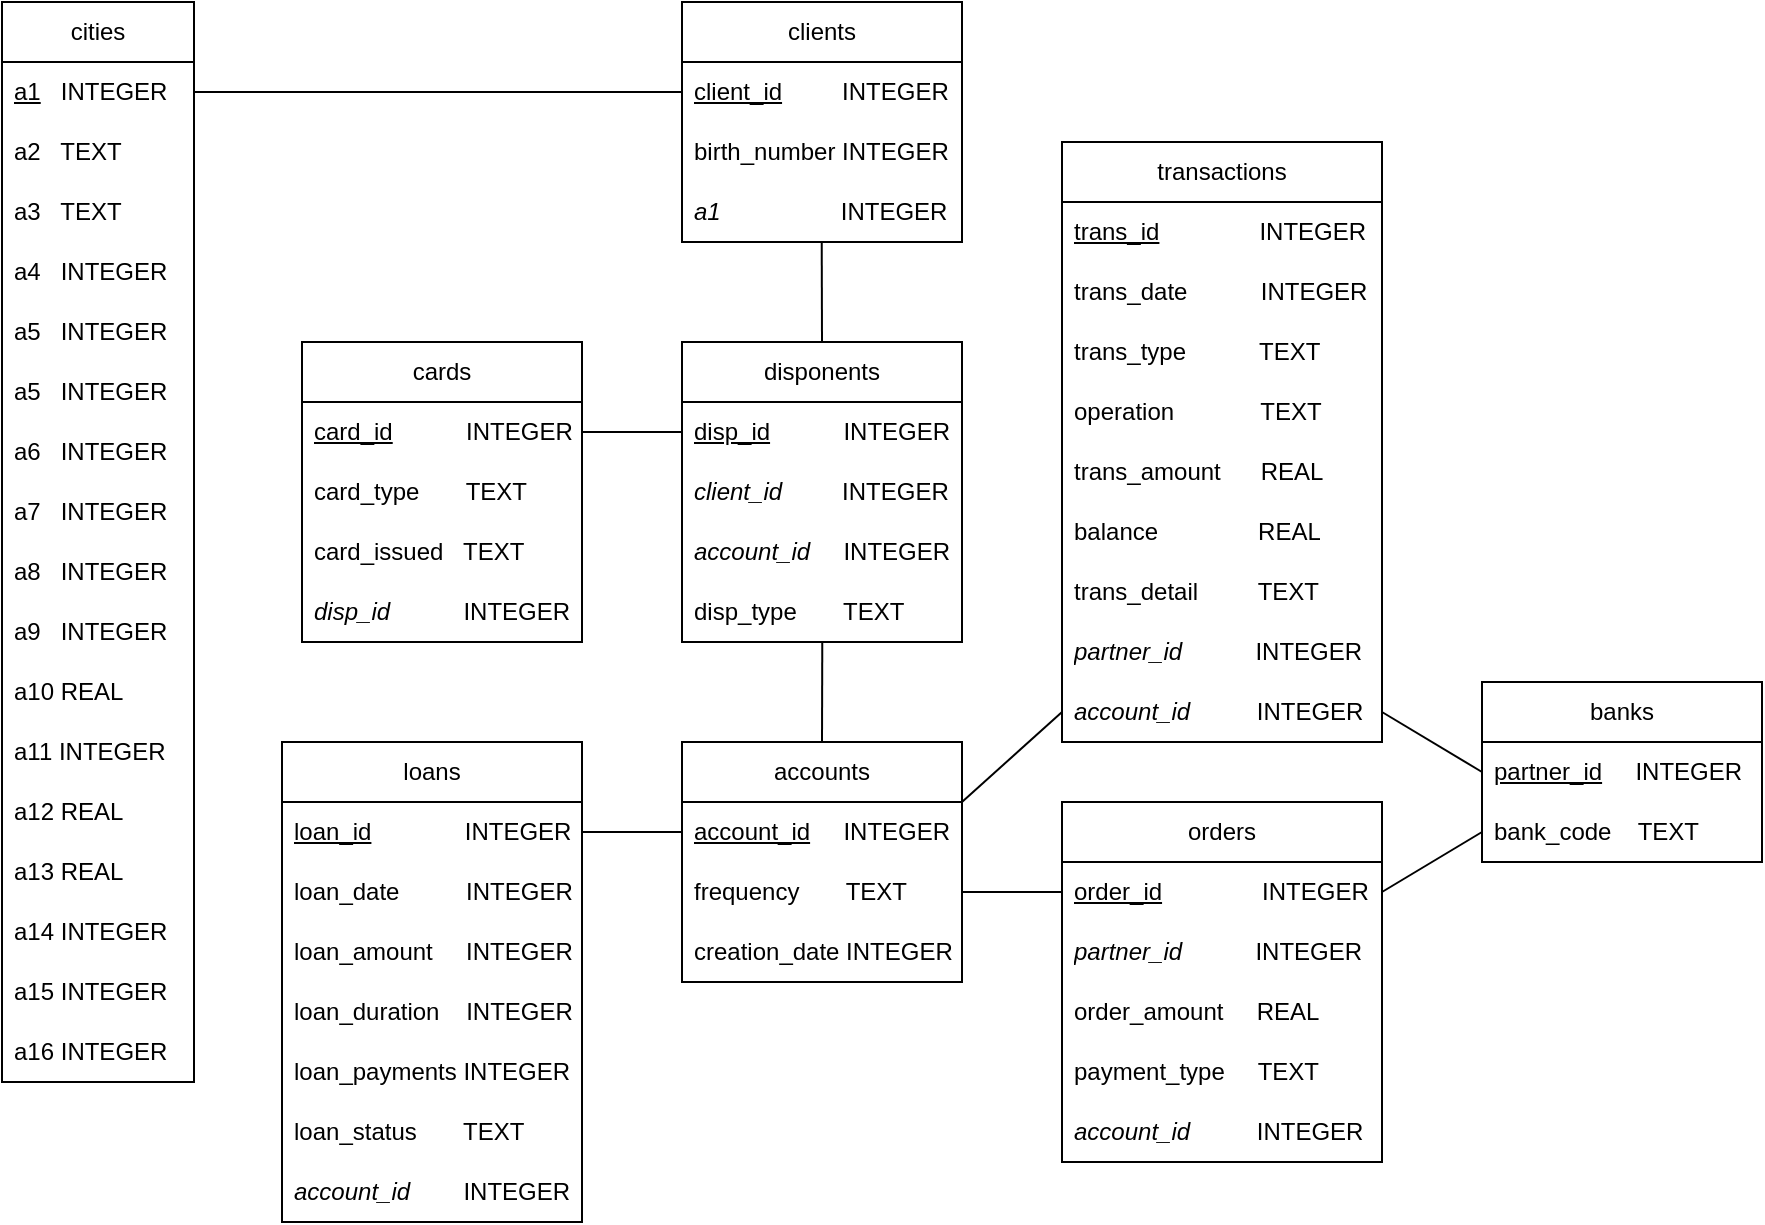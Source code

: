 <mxfile version="22.1.21" type="device">
  <diagram id="C5RBs43oDa-KdzZeNtuy" name="Page-1">
    <mxGraphModel dx="2086" dy="702" grid="1" gridSize="10" guides="1" tooltips="1" connect="1" arrows="1" fold="1" page="1" pageScale="1" pageWidth="827" pageHeight="1169" math="0" shadow="0">
      <root>
        <mxCell id="WIyWlLk6GJQsqaUBKTNV-0" />
        <mxCell id="WIyWlLk6GJQsqaUBKTNV-1" parent="WIyWlLk6GJQsqaUBKTNV-0" />
        <mxCell id="nCoxF7PMJft5PGPf5oFv-0" value="cities" style="swimlane;fontStyle=0;childLayout=stackLayout;horizontal=1;startSize=30;horizontalStack=0;resizeParent=1;resizeParentMax=0;resizeLast=0;collapsible=1;marginBottom=0;whiteSpace=wrap;html=1;" parent="WIyWlLk6GJQsqaUBKTNV-1" vertex="1">
          <mxGeometry x="-40" y="510" width="96" height="540" as="geometry" />
        </mxCell>
        <mxCell id="nCoxF7PMJft5PGPf5oFv-1" value="&lt;u&gt;a1&lt;/u&gt; &amp;nbsp; INTEGER" style="text;strokeColor=none;fillColor=none;align=left;verticalAlign=middle;spacingLeft=4;spacingRight=4;overflow=hidden;points=[[0,0.5],[1,0.5]];portConstraint=eastwest;rotatable=0;whiteSpace=wrap;html=1;" parent="nCoxF7PMJft5PGPf5oFv-0" vertex="1">
          <mxGeometry y="30" width="96" height="30" as="geometry" />
        </mxCell>
        <mxCell id="nCoxF7PMJft5PGPf5oFv-2" value="a2 &amp;nbsp; TEXT" style="text;strokeColor=none;fillColor=none;align=left;verticalAlign=middle;spacingLeft=4;spacingRight=4;overflow=hidden;points=[[0,0.5],[1,0.5]];portConstraint=eastwest;rotatable=0;whiteSpace=wrap;html=1;" parent="nCoxF7PMJft5PGPf5oFv-0" vertex="1">
          <mxGeometry y="60" width="96" height="30" as="geometry" />
        </mxCell>
        <mxCell id="nCoxF7PMJft5PGPf5oFv-3" value="a3&amp;nbsp;&amp;nbsp; TEXT" style="text;strokeColor=none;fillColor=none;align=left;verticalAlign=middle;spacingLeft=4;spacingRight=4;overflow=hidden;points=[[0,0.5],[1,0.5]];portConstraint=eastwest;rotatable=0;whiteSpace=wrap;html=1;" parent="nCoxF7PMJft5PGPf5oFv-0" vertex="1">
          <mxGeometry y="90" width="96" height="30" as="geometry" />
        </mxCell>
        <mxCell id="nCoxF7PMJft5PGPf5oFv-7" value="a4&amp;nbsp;&amp;nbsp; INTEGER" style="text;strokeColor=none;fillColor=none;align=left;verticalAlign=middle;spacingLeft=4;spacingRight=4;overflow=hidden;points=[[0,0.5],[1,0.5]];portConstraint=eastwest;rotatable=0;whiteSpace=wrap;html=1;" parent="nCoxF7PMJft5PGPf5oFv-0" vertex="1">
          <mxGeometry y="120" width="96" height="30" as="geometry" />
        </mxCell>
        <mxCell id="nCoxF7PMJft5PGPf5oFv-9" value="a5&amp;nbsp;&amp;nbsp; INTEGER" style="text;strokeColor=none;fillColor=none;align=left;verticalAlign=middle;spacingLeft=4;spacingRight=4;overflow=hidden;points=[[0,0.5],[1,0.5]];portConstraint=eastwest;rotatable=0;whiteSpace=wrap;html=1;" parent="nCoxF7PMJft5PGPf5oFv-0" vertex="1">
          <mxGeometry y="150" width="96" height="30" as="geometry" />
        </mxCell>
        <mxCell id="nCoxF7PMJft5PGPf5oFv-13" value="a5 &amp;nbsp; INTEGER" style="text;strokeColor=none;fillColor=none;align=left;verticalAlign=middle;spacingLeft=4;spacingRight=4;overflow=hidden;points=[[0,0.5],[1,0.5]];portConstraint=eastwest;rotatable=0;whiteSpace=wrap;html=1;" parent="nCoxF7PMJft5PGPf5oFv-0" vertex="1">
          <mxGeometry y="180" width="96" height="30" as="geometry" />
        </mxCell>
        <mxCell id="nCoxF7PMJft5PGPf5oFv-12" value="a6 &amp;nbsp; INTEGER" style="text;strokeColor=none;fillColor=none;align=left;verticalAlign=middle;spacingLeft=4;spacingRight=4;overflow=hidden;points=[[0,0.5],[1,0.5]];portConstraint=eastwest;rotatable=0;whiteSpace=wrap;html=1;" parent="nCoxF7PMJft5PGPf5oFv-0" vertex="1">
          <mxGeometry y="210" width="96" height="30" as="geometry" />
        </mxCell>
        <mxCell id="nCoxF7PMJft5PGPf5oFv-11" value="a7&amp;nbsp;&amp;nbsp; INTEGER" style="text;strokeColor=none;fillColor=none;align=left;verticalAlign=middle;spacingLeft=4;spacingRight=4;overflow=hidden;points=[[0,0.5],[1,0.5]];portConstraint=eastwest;rotatable=0;whiteSpace=wrap;html=1;" parent="nCoxF7PMJft5PGPf5oFv-0" vertex="1">
          <mxGeometry y="240" width="96" height="30" as="geometry" />
        </mxCell>
        <mxCell id="nCoxF7PMJft5PGPf5oFv-10" value="a8 &amp;nbsp; INTEGER" style="text;strokeColor=none;fillColor=none;align=left;verticalAlign=middle;spacingLeft=4;spacingRight=4;overflow=hidden;points=[[0,0.5],[1,0.5]];portConstraint=eastwest;rotatable=0;whiteSpace=wrap;html=1;" parent="nCoxF7PMJft5PGPf5oFv-0" vertex="1">
          <mxGeometry y="270" width="96" height="30" as="geometry" />
        </mxCell>
        <mxCell id="nCoxF7PMJft5PGPf5oFv-8" value="a9 &amp;nbsp; INTEGER" style="text;strokeColor=none;fillColor=none;align=left;verticalAlign=middle;spacingLeft=4;spacingRight=4;overflow=hidden;points=[[0,0.5],[1,0.5]];portConstraint=eastwest;rotatable=0;whiteSpace=wrap;html=1;" parent="nCoxF7PMJft5PGPf5oFv-0" vertex="1">
          <mxGeometry y="300" width="96" height="30" as="geometry" />
        </mxCell>
        <mxCell id="nCoxF7PMJft5PGPf5oFv-14" value="a10 REAL" style="text;strokeColor=none;fillColor=none;align=left;verticalAlign=middle;spacingLeft=4;spacingRight=4;overflow=hidden;points=[[0,0.5],[1,0.5]];portConstraint=eastwest;rotatable=0;whiteSpace=wrap;html=1;" parent="nCoxF7PMJft5PGPf5oFv-0" vertex="1">
          <mxGeometry y="330" width="96" height="30" as="geometry" />
        </mxCell>
        <mxCell id="nCoxF7PMJft5PGPf5oFv-15" value="a11 INTEGER" style="text;strokeColor=none;fillColor=none;align=left;verticalAlign=middle;spacingLeft=4;spacingRight=4;overflow=hidden;points=[[0,0.5],[1,0.5]];portConstraint=eastwest;rotatable=0;whiteSpace=wrap;html=1;" parent="nCoxF7PMJft5PGPf5oFv-0" vertex="1">
          <mxGeometry y="360" width="96" height="30" as="geometry" />
        </mxCell>
        <mxCell id="nCoxF7PMJft5PGPf5oFv-18" value="&lt;div&gt;a12 REAL&lt;/div&gt;" style="text;strokeColor=none;fillColor=none;align=left;verticalAlign=middle;spacingLeft=4;spacingRight=4;overflow=hidden;points=[[0,0.5],[1,0.5]];portConstraint=eastwest;rotatable=0;whiteSpace=wrap;html=1;" parent="nCoxF7PMJft5PGPf5oFv-0" vertex="1">
          <mxGeometry y="390" width="96" height="30" as="geometry" />
        </mxCell>
        <mxCell id="nCoxF7PMJft5PGPf5oFv-17" value="a13 REAL" style="text;strokeColor=none;fillColor=none;align=left;verticalAlign=middle;spacingLeft=4;spacingRight=4;overflow=hidden;points=[[0,0.5],[1,0.5]];portConstraint=eastwest;rotatable=0;whiteSpace=wrap;html=1;" parent="nCoxF7PMJft5PGPf5oFv-0" vertex="1">
          <mxGeometry y="420" width="96" height="30" as="geometry" />
        </mxCell>
        <mxCell id="nCoxF7PMJft5PGPf5oFv-20" value="a14 INTEGER" style="text;strokeColor=none;fillColor=none;align=left;verticalAlign=middle;spacingLeft=4;spacingRight=4;overflow=hidden;points=[[0,0.5],[1,0.5]];portConstraint=eastwest;rotatable=0;whiteSpace=wrap;html=1;" parent="nCoxF7PMJft5PGPf5oFv-0" vertex="1">
          <mxGeometry y="450" width="96" height="30" as="geometry" />
        </mxCell>
        <mxCell id="nCoxF7PMJft5PGPf5oFv-19" value="a15 INTEGER" style="text;strokeColor=none;fillColor=none;align=left;verticalAlign=middle;spacingLeft=4;spacingRight=4;overflow=hidden;points=[[0,0.5],[1,0.5]];portConstraint=eastwest;rotatable=0;whiteSpace=wrap;html=1;" parent="nCoxF7PMJft5PGPf5oFv-0" vertex="1">
          <mxGeometry y="480" width="96" height="30" as="geometry" />
        </mxCell>
        <mxCell id="nCoxF7PMJft5PGPf5oFv-16" value="a16 INTEGER" style="text;strokeColor=none;fillColor=none;align=left;verticalAlign=middle;spacingLeft=4;spacingRight=4;overflow=hidden;points=[[0,0.5],[1,0.5]];portConstraint=eastwest;rotatable=0;whiteSpace=wrap;html=1;" parent="nCoxF7PMJft5PGPf5oFv-0" vertex="1">
          <mxGeometry y="510" width="96" height="30" as="geometry" />
        </mxCell>
        <mxCell id="nCoxF7PMJft5PGPf5oFv-21" value="clients" style="swimlane;fontStyle=0;childLayout=stackLayout;horizontal=1;startSize=30;horizontalStack=0;resizeParent=1;resizeParentMax=0;resizeLast=0;collapsible=1;marginBottom=0;whiteSpace=wrap;html=1;" parent="WIyWlLk6GJQsqaUBKTNV-1" vertex="1">
          <mxGeometry x="300" y="510" width="140" height="120" as="geometry" />
        </mxCell>
        <mxCell id="nCoxF7PMJft5PGPf5oFv-22" value="&lt;u&gt;client_id&lt;/u&gt;&amp;nbsp;&amp;nbsp;&amp;nbsp;&amp;nbsp;&amp;nbsp;&amp;nbsp;&amp;nbsp;&amp;nbsp; INTEGER" style="text;strokeColor=none;fillColor=none;align=left;verticalAlign=middle;spacingLeft=4;spacingRight=4;overflow=hidden;points=[[0,0.5],[1,0.5]];portConstraint=eastwest;rotatable=0;whiteSpace=wrap;html=1;" parent="nCoxF7PMJft5PGPf5oFv-21" vertex="1">
          <mxGeometry y="30" width="140" height="30" as="geometry" />
        </mxCell>
        <mxCell id="nCoxF7PMJft5PGPf5oFv-23" value="birth_number INTEGER" style="text;strokeColor=none;fillColor=none;align=left;verticalAlign=middle;spacingLeft=4;spacingRight=4;overflow=hidden;points=[[0,0.5],[1,0.5]];portConstraint=eastwest;rotatable=0;whiteSpace=wrap;html=1;" parent="nCoxF7PMJft5PGPf5oFv-21" vertex="1">
          <mxGeometry y="60" width="140" height="30" as="geometry" />
        </mxCell>
        <mxCell id="nCoxF7PMJft5PGPf5oFv-24" value="&lt;i&gt;a1&lt;/i&gt;&amp;nbsp;&amp;nbsp;&amp;nbsp;&amp;nbsp;&amp;nbsp;&amp;nbsp;&amp;nbsp;&amp;nbsp;&amp;nbsp;&amp;nbsp;&amp;nbsp;&amp;nbsp;&amp;nbsp;&amp;nbsp;&amp;nbsp;&amp;nbsp;&amp;nbsp; INTEGER" style="text;strokeColor=none;fillColor=none;align=left;verticalAlign=middle;spacingLeft=4;spacingRight=4;overflow=hidden;points=[[0,0.5],[1,0.5]];portConstraint=eastwest;rotatable=0;whiteSpace=wrap;html=1;" parent="nCoxF7PMJft5PGPf5oFv-21" vertex="1">
          <mxGeometry y="90" width="140" height="30" as="geometry" />
        </mxCell>
        <mxCell id="nCoxF7PMJft5PGPf5oFv-25" value="disponents" style="swimlane;fontStyle=0;childLayout=stackLayout;horizontal=1;startSize=30;horizontalStack=0;resizeParent=1;resizeParentMax=0;resizeLast=0;collapsible=1;marginBottom=0;whiteSpace=wrap;html=1;" parent="WIyWlLk6GJQsqaUBKTNV-1" vertex="1">
          <mxGeometry x="300" y="680" width="140" height="150" as="geometry" />
        </mxCell>
        <mxCell id="nCoxF7PMJft5PGPf5oFv-26" value="&lt;u&gt;disp_id&lt;/u&gt; &amp;nbsp;&amp;nbsp;&amp;nbsp; &amp;nbsp; &amp;nbsp; &amp;nbsp; INTEGER" style="text;strokeColor=none;fillColor=none;align=left;verticalAlign=middle;spacingLeft=4;spacingRight=4;overflow=hidden;points=[[0,0.5],[1,0.5]];portConstraint=eastwest;rotatable=0;whiteSpace=wrap;html=1;" parent="nCoxF7PMJft5PGPf5oFv-25" vertex="1">
          <mxGeometry y="30" width="140" height="30" as="geometry" />
        </mxCell>
        <mxCell id="nCoxF7PMJft5PGPf5oFv-27" value="&lt;i&gt;client_id&lt;/i&gt; &amp;nbsp; &amp;nbsp; &amp;nbsp; &amp;nbsp; INTEGER" style="text;strokeColor=none;fillColor=none;align=left;verticalAlign=middle;spacingLeft=4;spacingRight=4;overflow=hidden;points=[[0,0.5],[1,0.5]];portConstraint=eastwest;rotatable=0;whiteSpace=wrap;html=1;" parent="nCoxF7PMJft5PGPf5oFv-25" vertex="1">
          <mxGeometry y="60" width="140" height="30" as="geometry" />
        </mxCell>
        <mxCell id="nCoxF7PMJft5PGPf5oFv-28" value="&lt;i&gt;account_id&lt;/i&gt; &amp;nbsp; &amp;nbsp; INTEGER" style="text;strokeColor=none;fillColor=none;align=left;verticalAlign=middle;spacingLeft=4;spacingRight=4;overflow=hidden;points=[[0,0.5],[1,0.5]];portConstraint=eastwest;rotatable=0;whiteSpace=wrap;html=1;" parent="nCoxF7PMJft5PGPf5oFv-25" vertex="1">
          <mxGeometry y="90" width="140" height="30" as="geometry" />
        </mxCell>
        <mxCell id="nCoxF7PMJft5PGPf5oFv-29" value="disp_type &amp;nbsp; &amp;nbsp; &amp;nbsp; TEXT" style="text;strokeColor=none;fillColor=none;align=left;verticalAlign=middle;spacingLeft=4;spacingRight=4;overflow=hidden;points=[[0,0.5],[1,0.5]];portConstraint=eastwest;rotatable=0;whiteSpace=wrap;html=1;" parent="nCoxF7PMJft5PGPf5oFv-25" vertex="1">
          <mxGeometry y="120" width="140" height="30" as="geometry" />
        </mxCell>
        <mxCell id="nCoxF7PMJft5PGPf5oFv-30" value="cards" style="swimlane;fontStyle=0;childLayout=stackLayout;horizontal=1;startSize=30;horizontalStack=0;resizeParent=1;resizeParentMax=0;resizeLast=0;collapsible=1;marginBottom=0;whiteSpace=wrap;html=1;" parent="WIyWlLk6GJQsqaUBKTNV-1" vertex="1">
          <mxGeometry x="110" y="680" width="140" height="150" as="geometry" />
        </mxCell>
        <mxCell id="nCoxF7PMJft5PGPf5oFv-31" value="&lt;u&gt;card_id&lt;/u&gt; &amp;nbsp;&amp;nbsp;&amp;nbsp; &amp;nbsp; &amp;nbsp; &amp;nbsp; INTEGER" style="text;strokeColor=none;fillColor=none;align=left;verticalAlign=middle;spacingLeft=4;spacingRight=4;overflow=hidden;points=[[0,0.5],[1,0.5]];portConstraint=eastwest;rotatable=0;whiteSpace=wrap;html=1;" parent="nCoxF7PMJft5PGPf5oFv-30" vertex="1">
          <mxGeometry y="30" width="140" height="30" as="geometry" />
        </mxCell>
        <mxCell id="nCoxF7PMJft5PGPf5oFv-32" value="card_type&amp;nbsp;&amp;nbsp;&amp;nbsp;&amp;nbsp;&amp;nbsp;&amp;nbsp; TEXT" style="text;strokeColor=none;fillColor=none;align=left;verticalAlign=middle;spacingLeft=4;spacingRight=4;overflow=hidden;points=[[0,0.5],[1,0.5]];portConstraint=eastwest;rotatable=0;whiteSpace=wrap;html=1;" parent="nCoxF7PMJft5PGPf5oFv-30" vertex="1">
          <mxGeometry y="60" width="140" height="30" as="geometry" />
        </mxCell>
        <mxCell id="nCoxF7PMJft5PGPf5oFv-33" value="card_issued&amp;nbsp;&amp;nbsp; TEXT" style="text;strokeColor=none;fillColor=none;align=left;verticalAlign=middle;spacingLeft=4;spacingRight=4;overflow=hidden;points=[[0,0.5],[1,0.5]];portConstraint=eastwest;rotatable=0;whiteSpace=wrap;html=1;" parent="nCoxF7PMJft5PGPf5oFv-30" vertex="1">
          <mxGeometry y="90" width="140" height="30" as="geometry" />
        </mxCell>
        <mxCell id="nCoxF7PMJft5PGPf5oFv-34" value="&lt;i&gt;disp_id&lt;/i&gt;&amp;nbsp;&amp;nbsp;&amp;nbsp;&amp;nbsp;&amp;nbsp;&amp;nbsp;&amp;nbsp;&amp;nbsp;&amp;nbsp;&amp;nbsp; INTEGER" style="text;strokeColor=none;fillColor=none;align=left;verticalAlign=middle;spacingLeft=4;spacingRight=4;overflow=hidden;points=[[0,0.5],[1,0.5]];portConstraint=eastwest;rotatable=0;whiteSpace=wrap;html=1;" parent="nCoxF7PMJft5PGPf5oFv-30" vertex="1">
          <mxGeometry y="120" width="140" height="30" as="geometry" />
        </mxCell>
        <mxCell id="nCoxF7PMJft5PGPf5oFv-35" value="accounts" style="swimlane;fontStyle=0;childLayout=stackLayout;horizontal=1;startSize=30;horizontalStack=0;resizeParent=1;resizeParentMax=0;resizeLast=0;collapsible=1;marginBottom=0;whiteSpace=wrap;html=1;" parent="WIyWlLk6GJQsqaUBKTNV-1" vertex="1">
          <mxGeometry x="300" y="880" width="140" height="120" as="geometry" />
        </mxCell>
        <mxCell id="nCoxF7PMJft5PGPf5oFv-36" value="&lt;u&gt;account_id&lt;/u&gt;&amp;nbsp; &amp;nbsp;&amp;nbsp; INTEGER" style="text;strokeColor=none;fillColor=none;align=left;verticalAlign=middle;spacingLeft=4;spacingRight=4;overflow=hidden;points=[[0,0.5],[1,0.5]];portConstraint=eastwest;rotatable=0;whiteSpace=wrap;html=1;" parent="nCoxF7PMJft5PGPf5oFv-35" vertex="1">
          <mxGeometry y="30" width="140" height="30" as="geometry" />
        </mxCell>
        <mxCell id="nCoxF7PMJft5PGPf5oFv-37" value="frequency&amp;nbsp;&amp;nbsp;&amp;nbsp;&amp;nbsp;&amp;nbsp;&amp;nbsp; TEXT" style="text;strokeColor=none;fillColor=none;align=left;verticalAlign=middle;spacingLeft=4;spacingRight=4;overflow=hidden;points=[[0,0.5],[1,0.5]];portConstraint=eastwest;rotatable=0;whiteSpace=wrap;html=1;" parent="nCoxF7PMJft5PGPf5oFv-35" vertex="1">
          <mxGeometry y="60" width="140" height="30" as="geometry" />
        </mxCell>
        <mxCell id="nCoxF7PMJft5PGPf5oFv-38" value="creation_date INTEGER" style="text;strokeColor=none;fillColor=none;align=left;verticalAlign=middle;spacingLeft=4;spacingRight=4;overflow=hidden;points=[[0,0.5],[1,0.5]];portConstraint=eastwest;rotatable=0;whiteSpace=wrap;html=1;" parent="nCoxF7PMJft5PGPf5oFv-35" vertex="1">
          <mxGeometry y="90" width="140" height="30" as="geometry" />
        </mxCell>
        <mxCell id="nCoxF7PMJft5PGPf5oFv-40" value="loans" style="swimlane;fontStyle=0;childLayout=stackLayout;horizontal=1;startSize=30;horizontalStack=0;resizeParent=1;resizeParentMax=0;resizeLast=0;collapsible=1;marginBottom=0;whiteSpace=wrap;html=1;" parent="WIyWlLk6GJQsqaUBKTNV-1" vertex="1">
          <mxGeometry x="100" y="880" width="150" height="240" as="geometry" />
        </mxCell>
        <mxCell id="nCoxF7PMJft5PGPf5oFv-41" value="&lt;u&gt;loan_id&lt;/u&gt;&amp;nbsp;&amp;nbsp; &amp;nbsp; &amp;nbsp;&amp;nbsp; &amp;nbsp; &amp;nbsp; &amp;nbsp; INTEGER" style="text;strokeColor=none;fillColor=none;align=left;verticalAlign=middle;spacingLeft=4;spacingRight=4;overflow=hidden;points=[[0,0.5],[1,0.5]];portConstraint=eastwest;rotatable=0;whiteSpace=wrap;html=1;" parent="nCoxF7PMJft5PGPf5oFv-40" vertex="1">
          <mxGeometry y="30" width="150" height="30" as="geometry" />
        </mxCell>
        <mxCell id="nCoxF7PMJft5PGPf5oFv-42" value="loan_date&amp;nbsp;&amp;nbsp;&amp;nbsp; &amp;nbsp; &amp;nbsp; &amp;nbsp; INTEGER" style="text;strokeColor=none;fillColor=none;align=left;verticalAlign=middle;spacingLeft=4;spacingRight=4;overflow=hidden;points=[[0,0.5],[1,0.5]];portConstraint=eastwest;rotatable=0;whiteSpace=wrap;html=1;" parent="nCoxF7PMJft5PGPf5oFv-40" vertex="1">
          <mxGeometry y="60" width="150" height="30" as="geometry" />
        </mxCell>
        <mxCell id="nCoxF7PMJft5PGPf5oFv-43" value="loan_amount &amp;nbsp; &amp;nbsp; INTEGER" style="text;strokeColor=none;fillColor=none;align=left;verticalAlign=middle;spacingLeft=4;spacingRight=4;overflow=hidden;points=[[0,0.5],[1,0.5]];portConstraint=eastwest;rotatable=0;whiteSpace=wrap;html=1;" parent="nCoxF7PMJft5PGPf5oFv-40" vertex="1">
          <mxGeometry y="90" width="150" height="30" as="geometry" />
        </mxCell>
        <mxCell id="nCoxF7PMJft5PGPf5oFv-44" value="loan_duration &amp;nbsp;&amp;nbsp; INTEGER" style="text;strokeColor=none;fillColor=none;align=left;verticalAlign=middle;spacingLeft=4;spacingRight=4;overflow=hidden;points=[[0,0.5],[1,0.5]];portConstraint=eastwest;rotatable=0;whiteSpace=wrap;html=1;" parent="nCoxF7PMJft5PGPf5oFv-40" vertex="1">
          <mxGeometry y="120" width="150" height="30" as="geometry" />
        </mxCell>
        <mxCell id="nCoxF7PMJft5PGPf5oFv-45" value="loan_payments INTEGER" style="text;strokeColor=none;fillColor=none;align=left;verticalAlign=middle;spacingLeft=4;spacingRight=4;overflow=hidden;points=[[0,0.5],[1,0.5]];portConstraint=eastwest;rotatable=0;whiteSpace=wrap;html=1;" parent="nCoxF7PMJft5PGPf5oFv-40" vertex="1">
          <mxGeometry y="150" width="150" height="30" as="geometry" />
        </mxCell>
        <mxCell id="nCoxF7PMJft5PGPf5oFv-46" value="loan_status&amp;nbsp;&amp;nbsp;&amp;nbsp;&amp;nbsp;&amp;nbsp;&amp;nbsp; TEXT" style="text;strokeColor=none;fillColor=none;align=left;verticalAlign=middle;spacingLeft=4;spacingRight=4;overflow=hidden;points=[[0,0.5],[1,0.5]];portConstraint=eastwest;rotatable=0;whiteSpace=wrap;html=1;" parent="nCoxF7PMJft5PGPf5oFv-40" vertex="1">
          <mxGeometry y="180" width="150" height="30" as="geometry" />
        </mxCell>
        <mxCell id="nCoxF7PMJft5PGPf5oFv-47" value="&lt;i&gt;account_id&lt;/i&gt;&amp;nbsp;&amp;nbsp;&amp;nbsp;&amp;nbsp;&amp;nbsp;&amp;nbsp;&amp;nbsp; INTEGER" style="text;strokeColor=none;fillColor=none;align=left;verticalAlign=middle;spacingLeft=4;spacingRight=4;overflow=hidden;points=[[0,0.5],[1,0.5]];portConstraint=eastwest;rotatable=0;whiteSpace=wrap;html=1;" parent="nCoxF7PMJft5PGPf5oFv-40" vertex="1">
          <mxGeometry y="210" width="150" height="30" as="geometry" />
        </mxCell>
        <mxCell id="nCoxF7PMJft5PGPf5oFv-48" value="transactions" style="swimlane;fontStyle=0;childLayout=stackLayout;horizontal=1;startSize=30;horizontalStack=0;resizeParent=1;resizeParentMax=0;resizeLast=0;collapsible=1;marginBottom=0;whiteSpace=wrap;html=1;" parent="WIyWlLk6GJQsqaUBKTNV-1" vertex="1">
          <mxGeometry x="490" y="580" width="160" height="300" as="geometry" />
        </mxCell>
        <mxCell id="nCoxF7PMJft5PGPf5oFv-49" value="&lt;u&gt;trans_id&lt;/u&gt;&amp;nbsp;&amp;nbsp;&amp;nbsp;&amp;nbsp;&amp;nbsp;&amp;nbsp; &amp;nbsp; &amp;nbsp; &amp;nbsp; &amp;nbsp; INTEGER" style="text;strokeColor=none;fillColor=none;align=left;verticalAlign=middle;spacingLeft=4;spacingRight=4;overflow=hidden;points=[[0,0.5],[1,0.5]];portConstraint=eastwest;rotatable=0;whiteSpace=wrap;html=1;" parent="nCoxF7PMJft5PGPf5oFv-48" vertex="1">
          <mxGeometry y="30" width="160" height="30" as="geometry" />
        </mxCell>
        <mxCell id="nCoxF7PMJft5PGPf5oFv-50" value="trans_date&amp;nbsp; &amp;nbsp; &amp;nbsp;&amp;nbsp;&amp;nbsp; &amp;nbsp;&amp;nbsp; INTEGER" style="text;strokeColor=none;fillColor=none;align=left;verticalAlign=middle;spacingLeft=4;spacingRight=4;overflow=hidden;points=[[0,0.5],[1,0.5]];portConstraint=eastwest;rotatable=0;whiteSpace=wrap;html=1;" parent="nCoxF7PMJft5PGPf5oFv-48" vertex="1">
          <mxGeometry y="60" width="160" height="30" as="geometry" />
        </mxCell>
        <mxCell id="nCoxF7PMJft5PGPf5oFv-51" value="trans_type&amp;nbsp;&amp;nbsp; &amp;nbsp; &amp;nbsp; &amp;nbsp; &amp;nbsp; TEXT" style="text;strokeColor=none;fillColor=none;align=left;verticalAlign=middle;spacingLeft=4;spacingRight=4;overflow=hidden;points=[[0,0.5],[1,0.5]];portConstraint=eastwest;rotatable=0;whiteSpace=wrap;html=1;" parent="nCoxF7PMJft5PGPf5oFv-48" vertex="1">
          <mxGeometry y="90" width="160" height="30" as="geometry" />
        </mxCell>
        <mxCell id="nCoxF7PMJft5PGPf5oFv-52" value="operation&amp;nbsp;&amp;nbsp;&amp;nbsp; &amp;nbsp; &amp;nbsp; &amp;nbsp;&amp;nbsp; &amp;nbsp; TEXT" style="text;strokeColor=none;fillColor=none;align=left;verticalAlign=middle;spacingLeft=4;spacingRight=4;overflow=hidden;points=[[0,0.5],[1,0.5]];portConstraint=eastwest;rotatable=0;whiteSpace=wrap;html=1;" parent="nCoxF7PMJft5PGPf5oFv-48" vertex="1">
          <mxGeometry y="120" width="160" height="30" as="geometry" />
        </mxCell>
        <mxCell id="nCoxF7PMJft5PGPf5oFv-53" value="trans_amount &amp;nbsp; &amp;nbsp;&amp;nbsp; REAL" style="text;strokeColor=none;fillColor=none;align=left;verticalAlign=middle;spacingLeft=4;spacingRight=4;overflow=hidden;points=[[0,0.5],[1,0.5]];portConstraint=eastwest;rotatable=0;whiteSpace=wrap;html=1;" parent="nCoxF7PMJft5PGPf5oFv-48" vertex="1">
          <mxGeometry y="150" width="160" height="30" as="geometry" />
        </mxCell>
        <mxCell id="nCoxF7PMJft5PGPf5oFv-54" value="balance &amp;nbsp; &amp;nbsp; &amp;nbsp; &amp;nbsp; &amp;nbsp; &amp;nbsp;&amp;nbsp;&amp;nbsp; REAL" style="text;strokeColor=none;fillColor=none;align=left;verticalAlign=middle;spacingLeft=4;spacingRight=4;overflow=hidden;points=[[0,0.5],[1,0.5]];portConstraint=eastwest;rotatable=0;whiteSpace=wrap;html=1;" parent="nCoxF7PMJft5PGPf5oFv-48" vertex="1">
          <mxGeometry y="180" width="160" height="30" as="geometry" />
        </mxCell>
        <mxCell id="nCoxF7PMJft5PGPf5oFv-55" value="trans_detail&amp;nbsp;&amp;nbsp; &amp;nbsp;&amp;nbsp; &amp;nbsp;&amp;nbsp; TEXT" style="text;strokeColor=none;fillColor=none;align=left;verticalAlign=middle;spacingLeft=4;spacingRight=4;overflow=hidden;points=[[0,0.5],[1,0.5]];portConstraint=eastwest;rotatable=0;whiteSpace=wrap;html=1;" parent="nCoxF7PMJft5PGPf5oFv-48" vertex="1">
          <mxGeometry y="210" width="160" height="30" as="geometry" />
        </mxCell>
        <mxCell id="nCoxF7PMJft5PGPf5oFv-57" value="&lt;i&gt;partner_id &amp;nbsp; &amp;nbsp; &amp;nbsp; &amp;nbsp; &lt;/i&gt;&amp;nbsp; INTEGER" style="text;strokeColor=none;fillColor=none;align=left;verticalAlign=middle;spacingLeft=4;spacingRight=4;overflow=hidden;points=[[0,0.5],[1,0.5]];portConstraint=eastwest;rotatable=0;whiteSpace=wrap;html=1;" parent="nCoxF7PMJft5PGPf5oFv-48" vertex="1">
          <mxGeometry y="240" width="160" height="30" as="geometry" />
        </mxCell>
        <mxCell id="nCoxF7PMJft5PGPf5oFv-76" value="&lt;i&gt;account_id&lt;/i&gt;&amp;nbsp;&amp;nbsp;&amp;nbsp;&amp;nbsp;&amp;nbsp;&amp;nbsp;&amp;nbsp;&amp;nbsp;&amp;nbsp; INTEGER" style="text;strokeColor=none;fillColor=none;align=left;verticalAlign=middle;spacingLeft=4;spacingRight=4;overflow=hidden;points=[[0,0.5],[1,0.5]];portConstraint=eastwest;rotatable=0;whiteSpace=wrap;html=1;" parent="nCoxF7PMJft5PGPf5oFv-48" vertex="1">
          <mxGeometry y="270" width="160" height="30" as="geometry" />
        </mxCell>
        <mxCell id="nCoxF7PMJft5PGPf5oFv-58" value="orders" style="swimlane;fontStyle=0;childLayout=stackLayout;horizontal=1;startSize=30;horizontalStack=0;resizeParent=1;resizeParentMax=0;resizeLast=0;collapsible=1;marginBottom=0;whiteSpace=wrap;html=1;" parent="WIyWlLk6GJQsqaUBKTNV-1" vertex="1">
          <mxGeometry x="490" y="910" width="160" height="180" as="geometry" />
        </mxCell>
        <mxCell id="nCoxF7PMJft5PGPf5oFv-59" value="&lt;u&gt;order_id&lt;/u&gt; &amp;nbsp;&amp;nbsp;&amp;nbsp;&amp;nbsp;&amp;nbsp; &amp;nbsp; &amp;nbsp; &amp;nbsp; &amp;nbsp; INTEGER" style="text;strokeColor=none;fillColor=none;align=left;verticalAlign=middle;spacingLeft=4;spacingRight=4;overflow=hidden;points=[[0,0.5],[1,0.5]];portConstraint=eastwest;rotatable=0;whiteSpace=wrap;html=1;" parent="nCoxF7PMJft5PGPf5oFv-58" vertex="1">
          <mxGeometry y="30" width="160" height="30" as="geometry" />
        </mxCell>
        <mxCell id="nCoxF7PMJft5PGPf5oFv-61" value="&lt;i&gt;partner_id&amp;nbsp;&lt;/i&gt; &amp;nbsp;&amp;nbsp;&amp;nbsp;&amp;nbsp;&amp;nbsp;&amp;nbsp;&amp;nbsp;&amp;nbsp; INTEGER" style="text;strokeColor=none;fillColor=none;align=left;verticalAlign=middle;spacingLeft=4;spacingRight=4;overflow=hidden;points=[[0,0.5],[1,0.5]];portConstraint=eastwest;rotatable=0;whiteSpace=wrap;html=1;" parent="nCoxF7PMJft5PGPf5oFv-58" vertex="1">
          <mxGeometry y="60" width="160" height="30" as="geometry" />
        </mxCell>
        <mxCell id="nCoxF7PMJft5PGPf5oFv-62" value="order_amount&amp;nbsp;&amp;nbsp;&amp;nbsp;&amp;nbsp; REAL" style="text;strokeColor=none;fillColor=none;align=left;verticalAlign=middle;spacingLeft=4;spacingRight=4;overflow=hidden;points=[[0,0.5],[1,0.5]];portConstraint=eastwest;rotatable=0;whiteSpace=wrap;html=1;" parent="nCoxF7PMJft5PGPf5oFv-58" vertex="1">
          <mxGeometry y="90" width="160" height="30" as="geometry" />
        </mxCell>
        <mxCell id="nCoxF7PMJft5PGPf5oFv-63" value="payment_type&amp;nbsp;&amp;nbsp; &amp;nbsp; TEXT" style="text;strokeColor=none;fillColor=none;align=left;verticalAlign=middle;spacingLeft=4;spacingRight=4;overflow=hidden;points=[[0,0.5],[1,0.5]];portConstraint=eastwest;rotatable=0;whiteSpace=wrap;html=1;" parent="nCoxF7PMJft5PGPf5oFv-58" vertex="1">
          <mxGeometry y="120" width="160" height="30" as="geometry" />
        </mxCell>
        <mxCell id="nCoxF7PMJft5PGPf5oFv-64" value="&lt;i&gt;account_id&lt;/i&gt;&amp;nbsp;&amp;nbsp;&amp;nbsp;&amp;nbsp;&amp;nbsp;&amp;nbsp;&amp;nbsp;&amp;nbsp;&amp;nbsp; INTEGER" style="text;strokeColor=none;fillColor=none;align=left;verticalAlign=middle;spacingLeft=4;spacingRight=4;overflow=hidden;points=[[0,0.5],[1,0.5]];portConstraint=eastwest;rotatable=0;whiteSpace=wrap;html=1;" parent="nCoxF7PMJft5PGPf5oFv-58" vertex="1">
          <mxGeometry y="150" width="160" height="30" as="geometry" />
        </mxCell>
        <mxCell id="nCoxF7PMJft5PGPf5oFv-68" value="" style="endArrow=none;html=1;rounded=0;entryX=1;entryY=0.5;entryDx=0;entryDy=0;exitX=0;exitY=0.5;exitDx=0;exitDy=0;" parent="WIyWlLk6GJQsqaUBKTNV-1" source="nCoxF7PMJft5PGPf5oFv-22" target="nCoxF7PMJft5PGPf5oFv-1" edge="1">
          <mxGeometry width="50" height="50" relative="1" as="geometry">
            <mxPoint x="560" y="560" as="sourcePoint" />
            <mxPoint x="610" y="510" as="targetPoint" />
          </mxGeometry>
        </mxCell>
        <mxCell id="nCoxF7PMJft5PGPf5oFv-69" value="" style="endArrow=none;html=1;rounded=0;entryX=0.5;entryY=0;entryDx=0;entryDy=0;exitX=0.499;exitY=1;exitDx=0;exitDy=0;exitPerimeter=0;" parent="WIyWlLk6GJQsqaUBKTNV-1" source="nCoxF7PMJft5PGPf5oFv-24" target="nCoxF7PMJft5PGPf5oFv-25" edge="1">
          <mxGeometry width="50" height="50" relative="1" as="geometry">
            <mxPoint x="560" y="560" as="sourcePoint" />
            <mxPoint x="610" y="510" as="targetPoint" />
          </mxGeometry>
        </mxCell>
        <mxCell id="nCoxF7PMJft5PGPf5oFv-70" value="" style="endArrow=none;html=1;rounded=0;entryX=0;entryY=0.5;entryDx=0;entryDy=0;exitX=1;exitY=0.5;exitDx=0;exitDy=0;" parent="WIyWlLk6GJQsqaUBKTNV-1" source="nCoxF7PMJft5PGPf5oFv-31" target="nCoxF7PMJft5PGPf5oFv-26" edge="1">
          <mxGeometry width="50" height="50" relative="1" as="geometry">
            <mxPoint x="280" y="720" as="sourcePoint" />
            <mxPoint x="330" y="670" as="targetPoint" />
          </mxGeometry>
        </mxCell>
        <mxCell id="nCoxF7PMJft5PGPf5oFv-71" value="" style="endArrow=none;html=1;rounded=0;entryX=0;entryY=0.5;entryDx=0;entryDy=0;exitX=1;exitY=0.5;exitDx=0;exitDy=0;" parent="WIyWlLk6GJQsqaUBKTNV-1" source="nCoxF7PMJft5PGPf5oFv-41" target="nCoxF7PMJft5PGPf5oFv-36" edge="1">
          <mxGeometry width="50" height="50" relative="1" as="geometry">
            <mxPoint x="280" y="880" as="sourcePoint" />
            <mxPoint x="330" y="830" as="targetPoint" />
          </mxGeometry>
        </mxCell>
        <mxCell id="nCoxF7PMJft5PGPf5oFv-72" value="" style="endArrow=none;html=1;rounded=0;exitX=1;exitY=0.25;exitDx=0;exitDy=0;entryX=0;entryY=0.5;entryDx=0;entryDy=0;" parent="WIyWlLk6GJQsqaUBKTNV-1" source="nCoxF7PMJft5PGPf5oFv-35" target="nCoxF7PMJft5PGPf5oFv-76" edge="1">
          <mxGeometry width="50" height="50" relative="1" as="geometry">
            <mxPoint x="460" y="890" as="sourcePoint" />
            <mxPoint x="510" y="840" as="targetPoint" />
          </mxGeometry>
        </mxCell>
        <mxCell id="nCoxF7PMJft5PGPf5oFv-73" value="" style="endArrow=none;html=1;rounded=0;entryX=0;entryY=0.5;entryDx=0;entryDy=0;exitX=1;exitY=0.5;exitDx=0;exitDy=0;" parent="WIyWlLk6GJQsqaUBKTNV-1" source="nCoxF7PMJft5PGPf5oFv-37" target="nCoxF7PMJft5PGPf5oFv-59" edge="1">
          <mxGeometry width="50" height="50" relative="1" as="geometry">
            <mxPoint x="380" y="920" as="sourcePoint" />
            <mxPoint x="430" y="870" as="targetPoint" />
          </mxGeometry>
        </mxCell>
        <mxCell id="nCoxF7PMJft5PGPf5oFv-74" value="" style="endArrow=none;html=1;rounded=0;entryX=0.501;entryY=1;entryDx=0;entryDy=0;entryPerimeter=0;exitX=0.5;exitY=0;exitDx=0;exitDy=0;" parent="WIyWlLk6GJQsqaUBKTNV-1" source="nCoxF7PMJft5PGPf5oFv-35" target="nCoxF7PMJft5PGPf5oFv-29" edge="1">
          <mxGeometry width="50" height="50" relative="1" as="geometry">
            <mxPoint x="380" y="860" as="sourcePoint" />
            <mxPoint x="430" y="810" as="targetPoint" />
          </mxGeometry>
        </mxCell>
        <mxCell id="OV2MQZ3OoJdGqB8WtWoQ-0" value="banks" style="swimlane;fontStyle=0;childLayout=stackLayout;horizontal=1;startSize=30;horizontalStack=0;resizeParent=1;resizeParentMax=0;resizeLast=0;collapsible=1;marginBottom=0;whiteSpace=wrap;html=1;" vertex="1" parent="WIyWlLk6GJQsqaUBKTNV-1">
          <mxGeometry x="700" y="850" width="140" height="90" as="geometry" />
        </mxCell>
        <mxCell id="OV2MQZ3OoJdGqB8WtWoQ-1" value="&lt;u&gt;partner_id&lt;/u&gt; &amp;nbsp;&amp;nbsp;&amp;nbsp; INTEGER" style="text;strokeColor=none;fillColor=none;align=left;verticalAlign=middle;spacingLeft=4;spacingRight=4;overflow=hidden;points=[[0,0.5],[1,0.5]];portConstraint=eastwest;rotatable=0;whiteSpace=wrap;html=1;" vertex="1" parent="OV2MQZ3OoJdGqB8WtWoQ-0">
          <mxGeometry y="30" width="140" height="30" as="geometry" />
        </mxCell>
        <mxCell id="OV2MQZ3OoJdGqB8WtWoQ-2" value="bank_code&amp;nbsp; &amp;nbsp; TEXT" style="text;strokeColor=none;fillColor=none;align=left;verticalAlign=middle;spacingLeft=4;spacingRight=4;overflow=hidden;points=[[0,0.5],[1,0.5]];portConstraint=eastwest;rotatable=0;whiteSpace=wrap;html=1;" vertex="1" parent="OV2MQZ3OoJdGqB8WtWoQ-0">
          <mxGeometry y="60" width="140" height="30" as="geometry" />
        </mxCell>
        <mxCell id="OV2MQZ3OoJdGqB8WtWoQ-4" value="" style="endArrow=none;html=1;rounded=0;exitX=1;exitY=0.5;exitDx=0;exitDy=0;entryX=0;entryY=0.5;entryDx=0;entryDy=0;" edge="1" parent="WIyWlLk6GJQsqaUBKTNV-1" source="nCoxF7PMJft5PGPf5oFv-76" target="OV2MQZ3OoJdGqB8WtWoQ-1">
          <mxGeometry width="50" height="50" relative="1" as="geometry">
            <mxPoint x="350" y="700" as="sourcePoint" />
            <mxPoint x="700" y="860" as="targetPoint" />
          </mxGeometry>
        </mxCell>
        <mxCell id="OV2MQZ3OoJdGqB8WtWoQ-5" value="" style="endArrow=none;html=1;rounded=0;entryX=0;entryY=0.5;entryDx=0;entryDy=0;exitX=1;exitY=0.5;exitDx=0;exitDy=0;" edge="1" parent="WIyWlLk6GJQsqaUBKTNV-1" source="nCoxF7PMJft5PGPf5oFv-59" target="OV2MQZ3OoJdGqB8WtWoQ-2">
          <mxGeometry width="50" height="50" relative="1" as="geometry">
            <mxPoint x="360" y="800" as="sourcePoint" />
            <mxPoint x="410" y="750" as="targetPoint" />
          </mxGeometry>
        </mxCell>
      </root>
    </mxGraphModel>
  </diagram>
</mxfile>
